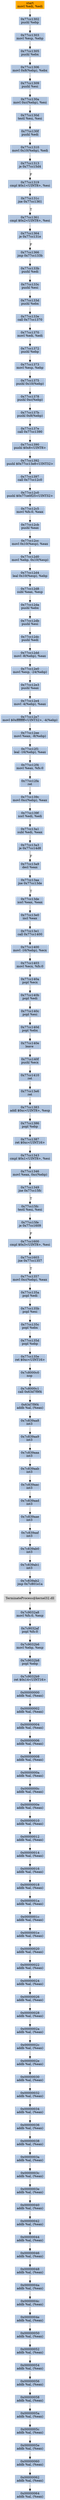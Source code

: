 digraph G {
node[shape=rectangle,style=filled,fillcolor=lightsteelblue,color=lightsteelblue]
bgcolor="transparent"
a0x77cc1300movl_edi_edi[label="start\nmovl %edi, %edi",color="lightgrey",fillcolor="orange"];
a0x77cc1302pushl_ebp[label="0x77cc1302\npushl %ebp"];
a0x77cc1303movl_esp_ebp[label="0x77cc1303\nmovl %esp, %ebp"];
a0x77cc1305pushl_ebx[label="0x77cc1305\npushl %ebx"];
a0x77cc1306movl_0x8ebp__ebx[label="0x77cc1306\nmovl 0x8(%ebp), %ebx"];
a0x77cc1309pushl_esi[label="0x77cc1309\npushl %esi"];
a0x77cc130amovl_0xcebp__esi[label="0x77cc130a\nmovl 0xc(%ebp), %esi"];
a0x77cc130dtestl_esi_esi[label="0x77cc130d\ntestl %esi, %esi"];
a0x77cc130fpushl_edi[label="0x77cc130f\npushl %edi"];
a0x77cc1310movl_0x10ebp__edi[label="0x77cc1310\nmovl 0x10(%ebp), %edi"];
a0x77cc1313je_0x77cc15d4[label="0x77cc1313\nje 0x77cc15d4"];
a0x77cc1319cmpl_0x1UINT8_esi[label="0x77cc1319\ncmpl $0x1<UINT8>, %esi"];
a0x77cc131cjne_0x77cc1361[label="0x77cc131c\njne 0x77cc1361"];
a0x77cc1361cmpl_0x2UINT8_esi[label="0x77cc1361\ncmpl $0x2<UINT8>, %esi"];
a0x77cc1364je_0x77cc131e[label="0x77cc1364\nje 0x77cc131e"];
a0x77cc1366jmp_0x77cc133b[label="0x77cc1366\njmp 0x77cc133b"];
a0x77cc133bpushl_edi[label="0x77cc133b\npushl %edi"];
a0x77cc133cpushl_esi[label="0x77cc133c\npushl %esi"];
a0x77cc133dpushl_ebx[label="0x77cc133d\npushl %ebx"];
a0x77cc133ecall_0x77cc1370[label="0x77cc133e\ncall 0x77cc1370"];
a0x77cc1370movl_edi_edi[label="0x77cc1370\nmovl %edi, %edi"];
a0x77cc1372pushl_ebp[label="0x77cc1372\npushl %ebp"];
a0x77cc1373movl_esp_ebp[label="0x77cc1373\nmovl %esp, %ebp"];
a0x77cc1375pushl_0x10ebp_[label="0x77cc1375\npushl 0x10(%ebp)"];
a0x77cc1378pushl_0xcebp_[label="0x77cc1378\npushl 0xc(%ebp)"];
a0x77cc137bpushl_0x8ebp_[label="0x77cc137b\npushl 0x8(%ebp)"];
a0x77cc137ecall_0x77cc1390[label="0x77cc137e\ncall 0x77cc1390"];
a0x77cc1390pushl_0x8UINT8[label="0x77cc1390\npushl $0x8<UINT8>"];
a0x77cc1392pushl_0x77cc13e8UINT32[label="0x77cc1392\npushl $0x77cc13e8<UINT32>"];
a0x77cc1397call_0x77cc12c0[label="0x77cc1397\ncall 0x77cc12c0"];
a0x77cc12c0pushl_0x77ce0f25UINT32[label="0x77cc12c0\npushl $0x77ce0f25<UINT32>"];
a0x77cc12c5movl_fs_0_eax[label="0x77cc12c5\nmovl %fs:0, %eax"];
a0x77cc12cbpushl_eax[label="0x77cc12cb\npushl %eax"];
a0x77cc12ccmovl_0x10esp__eax[label="0x77cc12cc\nmovl 0x10(%esp), %eax"];
a0x77cc12d0movl_ebp_0x10esp_[label="0x77cc12d0\nmovl %ebp, 0x10(%esp)"];
a0x77cc12d4leal_0x10esp__ebp[label="0x77cc12d4\nleal 0x10(%esp), %ebp"];
a0x77cc12d8subl_eax_esp[label="0x77cc12d8\nsubl %eax, %esp"];
a0x77cc12dapushl_ebx[label="0x77cc12da\npushl %ebx"];
a0x77cc12dbpushl_esi[label="0x77cc12db\npushl %esi"];
a0x77cc12dcpushl_edi[label="0x77cc12dc\npushl %edi"];
a0x77cc12ddmovl__8ebp__eax[label="0x77cc12dd\nmovl -8(%ebp), %eax"];
a0x77cc12e0movl_esp__24ebp_[label="0x77cc12e0\nmovl %esp, -24(%ebp)"];
a0x77cc12e3pushl_eax[label="0x77cc12e3\npushl %eax"];
a0x77cc12e4movl__4ebp__eax[label="0x77cc12e4\nmovl -4(%ebp), %eax"];
a0x77cc12e7movl_0xffffffffUINT32__4ebp_[label="0x77cc12e7\nmovl $0xffffffff<UINT32>, -4(%ebp)"];
a0x77cc12eemovl_eax__8ebp_[label="0x77cc12ee\nmovl %eax, -8(%ebp)"];
a0x77cc12f1leal__16ebp__eax[label="0x77cc12f1\nleal -16(%ebp), %eax"];
a0x77cc12f4movl_eax_fs_0[label="0x77cc12f4\nmovl %eax, %fs:0"];
a0x77cc12faret[label="0x77cc12fa\nret"];
a0x77cc139cmovl_0xcebp__eax[label="0x77cc139c\nmovl 0xc(%ebp), %eax"];
a0x77cc139fxorl_edi_edi[label="0x77cc139f\nxorl %edi, %edi"];
a0x77cc13a1subl_edi_eax[label="0x77cc13a1\nsubl %edi, %eax"];
a0x77cc13a3je_0x77cc14d8[label="0x77cc13a3\nje 0x77cc14d8"];
a0x77cc13a9decl_eax[label="0x77cc13a9\ndecl %eax"];
a0x77cc13aajne_0x77cc13de[label="0x77cc13aa\njne 0x77cc13de"];
a0x77cc13dexorl_eax_eax[label="0x77cc13de\nxorl %eax, %eax"];
a0x77cc13e0incl_eax[label="0x77cc13e0\nincl %eax"];
a0x77cc13e1call_0x77cc1400[label="0x77cc13e1\ncall 0x77cc1400"];
a0x77cc1400movl__16ebp__ecx[label="0x77cc1400\nmovl -16(%ebp), %ecx"];
a0x77cc1403movl_ecx_fs_0[label="0x77cc1403\nmovl %ecx, %fs:0"];
a0x77cc140apopl_ecx[label="0x77cc140a\npopl %ecx"];
a0x77cc140bpopl_edi[label="0x77cc140b\npopl %edi"];
a0x77cc140cpopl_esi[label="0x77cc140c\npopl %esi"];
a0x77cc140dpopl_ebx[label="0x77cc140d\npopl %ebx"];
a0x77cc140eleave_[label="0x77cc140e\nleave "];
a0x77cc140fpushl_ecx[label="0x77cc140f\npushl %ecx"];
a0x77cc1410ret[label="0x77cc1410\nret"];
a0x77cc13e6ret[label="0x77cc13e6\nret"];
a0x77cc1383addl_0xcUINT8_esp[label="0x77cc1383\naddl $0xc<UINT8>, %esp"];
a0x77cc1386popl_ebp[label="0x77cc1386\npopl %ebp"];
a0x77cc1387ret_0xcUINT16[label="0x77cc1387\nret $0xc<UINT16>"];
a0x77cc1343cmpl_0x1UINT8_esi[label="0x77cc1343\ncmpl $0x1<UINT8>, %esi"];
a0x77cc1346movl_eax_0xcebp_[label="0x77cc1346\nmovl %eax, 0xc(%ebp)"];
a0x77cc1349jne_0x77cc15fc[label="0x77cc1349\njne 0x77cc15fc"];
a0x77cc15fctestl_esi_esi[label="0x77cc15fc\ntestl %esi, %esi"];
a0x77cc15feje_0x77cc1609[label="0x77cc15fe\nje 0x77cc1609"];
a0x77cc1600cmpl_0x3UINT8_esi[label="0x77cc1600\ncmpl $0x3<UINT8>, %esi"];
a0x77cc1603jne_0x77cc1357[label="0x77cc1603\njne 0x77cc1357"];
a0x77cc1357movl_0xcebp__eax[label="0x77cc1357\nmovl 0xc(%ebp), %eax"];
a0x77cc135apopl_edi[label="0x77cc135a\npopl %edi"];
a0x77cc135bpopl_esi[label="0x77cc135b\npopl %esi"];
a0x77cc135cpopl_ebx[label="0x77cc135c\npopl %ebx"];
a0x77cc135dpopl_ebp[label="0x77cc135d\npopl %ebp"];
a0x77cc135eret_0xcUINT16[label="0x77cc135e\nret $0xc<UINT16>"];
a0x7c8000c0nop_[label="0x7c8000c0\nnop "];
a0x7c8000c1call_0x63d7f9f4[label="0x7c8000c1\ncall 0x63d7f9f4"];
a0x63d7f9f4addb_al_eax_[label="0x63d7f9f4\naddb %al, (%eax)"];
a0x7c839aa8int3_[label="0x7c839aa8\nint3 "];
a0x7c839aa9int3_[label="0x7c839aa9\nint3 "];
a0x7c839aaaint3_[label="0x7c839aaa\nint3 "];
a0x7c839aabint3_[label="0x7c839aab\nint3 "];
a0x7c839aacint3_[label="0x7c839aac\nint3 "];
a0x7c839aadint3_[label="0x7c839aad\nint3 "];
a0x7c839aaeint3_[label="0x7c839aae\nint3 "];
a0x7c839aafint3_[label="0x7c839aaf\nint3 "];
a0x7c839ab0int3_[label="0x7c839ab0\nint3 "];
a0x7c839ab1int3_[label="0x7c839ab1\nint3 "];
a0x7c839ab2jmp_0x7c801e1a[label="0x7c839ab2\njmp 0x7c801e1a"];
TerminateProcess_kernel32_dll[label="TerminateProcess@kernel32.dll",color="lightgrey",fillcolor="lightgrey"];
a0x7c9032a8movl_fs_0_esp[label="0x7c9032a8\nmovl %fs:0, %esp"];
a0x7c9032afpopl_fs_0[label="0x7c9032af\npopl %fs:0"];
a0x7c9032b6movl_ebp_esp[label="0x7c9032b6\nmovl %ebp, %esp"];
a0x7c9032b8popl_ebp[label="0x7c9032b8\npopl %ebp"];
a0x7c9032b9ret_0x14UINT16[label="0x7c9032b9\nret $0x14<UINT16>"];
a0x00000000addb_al_eax_[label="0x00000000\naddb %al, (%eax)"];
a0x00000002addb_al_eax_[label="0x00000002\naddb %al, (%eax)"];
a0x00000004addb_al_eax_[label="0x00000004\naddb %al, (%eax)"];
a0x00000006addb_al_eax_[label="0x00000006\naddb %al, (%eax)"];
a0x00000008addb_al_eax_[label="0x00000008\naddb %al, (%eax)"];
a0x0000000aaddb_al_eax_[label="0x0000000a\naddb %al, (%eax)"];
a0x0000000caddb_al_eax_[label="0x0000000c\naddb %al, (%eax)"];
a0x0000000eaddb_al_eax_[label="0x0000000e\naddb %al, (%eax)"];
a0x00000010addb_al_eax_[label="0x00000010\naddb %al, (%eax)"];
a0x00000012addb_al_eax_[label="0x00000012\naddb %al, (%eax)"];
a0x00000014addb_al_eax_[label="0x00000014\naddb %al, (%eax)"];
a0x00000016addb_al_eax_[label="0x00000016\naddb %al, (%eax)"];
a0x00000018addb_al_eax_[label="0x00000018\naddb %al, (%eax)"];
a0x0000001aaddb_al_eax_[label="0x0000001a\naddb %al, (%eax)"];
a0x0000001caddb_al_eax_[label="0x0000001c\naddb %al, (%eax)"];
a0x0000001eaddb_al_eax_[label="0x0000001e\naddb %al, (%eax)"];
a0x00000020addb_al_eax_[label="0x00000020\naddb %al, (%eax)"];
a0x00000022addb_al_eax_[label="0x00000022\naddb %al, (%eax)"];
a0x00000024addb_al_eax_[label="0x00000024\naddb %al, (%eax)"];
a0x00000026addb_al_eax_[label="0x00000026\naddb %al, (%eax)"];
a0x00000028addb_al_eax_[label="0x00000028\naddb %al, (%eax)"];
a0x0000002aaddb_al_eax_[label="0x0000002a\naddb %al, (%eax)"];
a0x0000002caddb_al_eax_[label="0x0000002c\naddb %al, (%eax)"];
a0x0000002eaddb_al_eax_[label="0x0000002e\naddb %al, (%eax)"];
a0x00000030addb_al_eax_[label="0x00000030\naddb %al, (%eax)"];
a0x00000032addb_al_eax_[label="0x00000032\naddb %al, (%eax)"];
a0x00000034addb_al_eax_[label="0x00000034\naddb %al, (%eax)"];
a0x00000036addb_al_eax_[label="0x00000036\naddb %al, (%eax)"];
a0x00000038addb_al_eax_[label="0x00000038\naddb %al, (%eax)"];
a0x0000003aaddb_al_eax_[label="0x0000003a\naddb %al, (%eax)"];
a0x0000003caddb_al_eax_[label="0x0000003c\naddb %al, (%eax)"];
a0x0000003eaddb_al_eax_[label="0x0000003e\naddb %al, (%eax)"];
a0x00000040addb_al_eax_[label="0x00000040\naddb %al, (%eax)"];
a0x00000042addb_al_eax_[label="0x00000042\naddb %al, (%eax)"];
a0x00000044addb_al_eax_[label="0x00000044\naddb %al, (%eax)"];
a0x00000046addb_al_eax_[label="0x00000046\naddb %al, (%eax)"];
a0x00000048addb_al_eax_[label="0x00000048\naddb %al, (%eax)"];
a0x0000004aaddb_al_eax_[label="0x0000004a\naddb %al, (%eax)"];
a0x0000004caddb_al_eax_[label="0x0000004c\naddb %al, (%eax)"];
a0x0000004eaddb_al_eax_[label="0x0000004e\naddb %al, (%eax)"];
a0x00000050addb_al_eax_[label="0x00000050\naddb %al, (%eax)"];
a0x00000052addb_al_eax_[label="0x00000052\naddb %al, (%eax)"];
a0x00000054addb_al_eax_[label="0x00000054\naddb %al, (%eax)"];
a0x00000056addb_al_eax_[label="0x00000056\naddb %al, (%eax)"];
a0x00000058addb_al_eax_[label="0x00000058\naddb %al, (%eax)"];
a0x0000005aaddb_al_eax_[label="0x0000005a\naddb %al, (%eax)"];
a0x0000005caddb_al_eax_[label="0x0000005c\naddb %al, (%eax)"];
a0x0000005eaddb_al_eax_[label="0x0000005e\naddb %al, (%eax)"];
a0x00000060addb_al_eax_[label="0x00000060\naddb %al, (%eax)"];
a0x00000062addb_al_eax_[label="0x00000062\naddb %al, (%eax)"];
a0x00000064addb_al_eax_[label="0x00000064\naddb %al, (%eax)"];
a0x77cc1300movl_edi_edi -> a0x77cc1302pushl_ebp [color="#000000"];
a0x77cc1302pushl_ebp -> a0x77cc1303movl_esp_ebp [color="#000000"];
a0x77cc1303movl_esp_ebp -> a0x77cc1305pushl_ebx [color="#000000"];
a0x77cc1305pushl_ebx -> a0x77cc1306movl_0x8ebp__ebx [color="#000000"];
a0x77cc1306movl_0x8ebp__ebx -> a0x77cc1309pushl_esi [color="#000000"];
a0x77cc1309pushl_esi -> a0x77cc130amovl_0xcebp__esi [color="#000000"];
a0x77cc130amovl_0xcebp__esi -> a0x77cc130dtestl_esi_esi [color="#000000"];
a0x77cc130dtestl_esi_esi -> a0x77cc130fpushl_edi [color="#000000"];
a0x77cc130fpushl_edi -> a0x77cc1310movl_0x10ebp__edi [color="#000000"];
a0x77cc1310movl_0x10ebp__edi -> a0x77cc1313je_0x77cc15d4 [color="#000000"];
a0x77cc1313je_0x77cc15d4 -> a0x77cc1319cmpl_0x1UINT8_esi [color="#000000",label="F"];
a0x77cc1319cmpl_0x1UINT8_esi -> a0x77cc131cjne_0x77cc1361 [color="#000000"];
a0x77cc131cjne_0x77cc1361 -> a0x77cc1361cmpl_0x2UINT8_esi [color="#000000",label="T"];
a0x77cc1361cmpl_0x2UINT8_esi -> a0x77cc1364je_0x77cc131e [color="#000000"];
a0x77cc1364je_0x77cc131e -> a0x77cc1366jmp_0x77cc133b [color="#000000",label="F"];
a0x77cc1366jmp_0x77cc133b -> a0x77cc133bpushl_edi [color="#000000"];
a0x77cc133bpushl_edi -> a0x77cc133cpushl_esi [color="#000000"];
a0x77cc133cpushl_esi -> a0x77cc133dpushl_ebx [color="#000000"];
a0x77cc133dpushl_ebx -> a0x77cc133ecall_0x77cc1370 [color="#000000"];
a0x77cc133ecall_0x77cc1370 -> a0x77cc1370movl_edi_edi [color="#000000"];
a0x77cc1370movl_edi_edi -> a0x77cc1372pushl_ebp [color="#000000"];
a0x77cc1372pushl_ebp -> a0x77cc1373movl_esp_ebp [color="#000000"];
a0x77cc1373movl_esp_ebp -> a0x77cc1375pushl_0x10ebp_ [color="#000000"];
a0x77cc1375pushl_0x10ebp_ -> a0x77cc1378pushl_0xcebp_ [color="#000000"];
a0x77cc1378pushl_0xcebp_ -> a0x77cc137bpushl_0x8ebp_ [color="#000000"];
a0x77cc137bpushl_0x8ebp_ -> a0x77cc137ecall_0x77cc1390 [color="#000000"];
a0x77cc137ecall_0x77cc1390 -> a0x77cc1390pushl_0x8UINT8 [color="#000000"];
a0x77cc1390pushl_0x8UINT8 -> a0x77cc1392pushl_0x77cc13e8UINT32 [color="#000000"];
a0x77cc1392pushl_0x77cc13e8UINT32 -> a0x77cc1397call_0x77cc12c0 [color="#000000"];
a0x77cc1397call_0x77cc12c0 -> a0x77cc12c0pushl_0x77ce0f25UINT32 [color="#000000"];
a0x77cc12c0pushl_0x77ce0f25UINT32 -> a0x77cc12c5movl_fs_0_eax [color="#000000"];
a0x77cc12c5movl_fs_0_eax -> a0x77cc12cbpushl_eax [color="#000000"];
a0x77cc12cbpushl_eax -> a0x77cc12ccmovl_0x10esp__eax [color="#000000"];
a0x77cc12ccmovl_0x10esp__eax -> a0x77cc12d0movl_ebp_0x10esp_ [color="#000000"];
a0x77cc12d0movl_ebp_0x10esp_ -> a0x77cc12d4leal_0x10esp__ebp [color="#000000"];
a0x77cc12d4leal_0x10esp__ebp -> a0x77cc12d8subl_eax_esp [color="#000000"];
a0x77cc12d8subl_eax_esp -> a0x77cc12dapushl_ebx [color="#000000"];
a0x77cc12dapushl_ebx -> a0x77cc12dbpushl_esi [color="#000000"];
a0x77cc12dbpushl_esi -> a0x77cc12dcpushl_edi [color="#000000"];
a0x77cc12dcpushl_edi -> a0x77cc12ddmovl__8ebp__eax [color="#000000"];
a0x77cc12ddmovl__8ebp__eax -> a0x77cc12e0movl_esp__24ebp_ [color="#000000"];
a0x77cc12e0movl_esp__24ebp_ -> a0x77cc12e3pushl_eax [color="#000000"];
a0x77cc12e3pushl_eax -> a0x77cc12e4movl__4ebp__eax [color="#000000"];
a0x77cc12e4movl__4ebp__eax -> a0x77cc12e7movl_0xffffffffUINT32__4ebp_ [color="#000000"];
a0x77cc12e7movl_0xffffffffUINT32__4ebp_ -> a0x77cc12eemovl_eax__8ebp_ [color="#000000"];
a0x77cc12eemovl_eax__8ebp_ -> a0x77cc12f1leal__16ebp__eax [color="#000000"];
a0x77cc12f1leal__16ebp__eax -> a0x77cc12f4movl_eax_fs_0 [color="#000000"];
a0x77cc12f4movl_eax_fs_0 -> a0x77cc12faret [color="#000000"];
a0x77cc12faret -> a0x77cc139cmovl_0xcebp__eax [color="#000000"];
a0x77cc139cmovl_0xcebp__eax -> a0x77cc139fxorl_edi_edi [color="#000000"];
a0x77cc139fxorl_edi_edi -> a0x77cc13a1subl_edi_eax [color="#000000"];
a0x77cc13a1subl_edi_eax -> a0x77cc13a3je_0x77cc14d8 [color="#000000"];
a0x77cc13a3je_0x77cc14d8 -> a0x77cc13a9decl_eax [color="#000000",label="F"];
a0x77cc13a9decl_eax -> a0x77cc13aajne_0x77cc13de [color="#000000"];
a0x77cc13aajne_0x77cc13de -> a0x77cc13dexorl_eax_eax [color="#000000",label="T"];
a0x77cc13dexorl_eax_eax -> a0x77cc13e0incl_eax [color="#000000"];
a0x77cc13e0incl_eax -> a0x77cc13e1call_0x77cc1400 [color="#000000"];
a0x77cc13e1call_0x77cc1400 -> a0x77cc1400movl__16ebp__ecx [color="#000000"];
a0x77cc1400movl__16ebp__ecx -> a0x77cc1403movl_ecx_fs_0 [color="#000000"];
a0x77cc1403movl_ecx_fs_0 -> a0x77cc140apopl_ecx [color="#000000"];
a0x77cc140apopl_ecx -> a0x77cc140bpopl_edi [color="#000000"];
a0x77cc140bpopl_edi -> a0x77cc140cpopl_esi [color="#000000"];
a0x77cc140cpopl_esi -> a0x77cc140dpopl_ebx [color="#000000"];
a0x77cc140dpopl_ebx -> a0x77cc140eleave_ [color="#000000"];
a0x77cc140eleave_ -> a0x77cc140fpushl_ecx [color="#000000"];
a0x77cc140fpushl_ecx -> a0x77cc1410ret [color="#000000"];
a0x77cc1410ret -> a0x77cc13e6ret [color="#000000"];
a0x77cc13e6ret -> a0x77cc1383addl_0xcUINT8_esp [color="#000000"];
a0x77cc1383addl_0xcUINT8_esp -> a0x77cc1386popl_ebp [color="#000000"];
a0x77cc1386popl_ebp -> a0x77cc1387ret_0xcUINT16 [color="#000000"];
a0x77cc1387ret_0xcUINT16 -> a0x77cc1343cmpl_0x1UINT8_esi [color="#000000"];
a0x77cc1343cmpl_0x1UINT8_esi -> a0x77cc1346movl_eax_0xcebp_ [color="#000000"];
a0x77cc1346movl_eax_0xcebp_ -> a0x77cc1349jne_0x77cc15fc [color="#000000"];
a0x77cc1349jne_0x77cc15fc -> a0x77cc15fctestl_esi_esi [color="#000000",label="T"];
a0x77cc15fctestl_esi_esi -> a0x77cc15feje_0x77cc1609 [color="#000000"];
a0x77cc15feje_0x77cc1609 -> a0x77cc1600cmpl_0x3UINT8_esi [color="#000000",label="F"];
a0x77cc1600cmpl_0x3UINT8_esi -> a0x77cc1603jne_0x77cc1357 [color="#000000"];
a0x77cc1603jne_0x77cc1357 -> a0x77cc1357movl_0xcebp__eax [color="#000000",label="T"];
a0x77cc1357movl_0xcebp__eax -> a0x77cc135apopl_edi [color="#000000"];
a0x77cc135apopl_edi -> a0x77cc135bpopl_esi [color="#000000"];
a0x77cc135bpopl_esi -> a0x77cc135cpopl_ebx [color="#000000"];
a0x77cc135cpopl_ebx -> a0x77cc135dpopl_ebp [color="#000000"];
a0x77cc135dpopl_ebp -> a0x77cc135eret_0xcUINT16 [color="#000000"];
a0x77cc135eret_0xcUINT16 -> a0x7c8000c0nop_ [color="#000000"];
a0x7c8000c0nop_ -> a0x7c8000c1call_0x63d7f9f4 [color="#000000"];
a0x7c8000c1call_0x63d7f9f4 -> a0x63d7f9f4addb_al_eax_ [color="#000000"];
a0x63d7f9f4addb_al_eax_ -> a0x7c839aa8int3_ [color="#000000"];
a0x7c839aa8int3_ -> a0x7c839aa9int3_ [color="#000000"];
a0x7c839aa9int3_ -> a0x7c839aaaint3_ [color="#000000"];
a0x7c839aaaint3_ -> a0x7c839aabint3_ [color="#000000"];
a0x7c839aabint3_ -> a0x7c839aacint3_ [color="#000000"];
a0x7c839aacint3_ -> a0x7c839aadint3_ [color="#000000"];
a0x7c839aadint3_ -> a0x7c839aaeint3_ [color="#000000"];
a0x7c839aaeint3_ -> a0x7c839aafint3_ [color="#000000"];
a0x7c839aafint3_ -> a0x7c839ab0int3_ [color="#000000"];
a0x7c839ab0int3_ -> a0x7c839ab1int3_ [color="#000000"];
a0x7c839ab1int3_ -> a0x7c839ab2jmp_0x7c801e1a [color="#000000"];
a0x7c839ab2jmp_0x7c801e1a -> TerminateProcess_kernel32_dll [color="#000000"];
TerminateProcess_kernel32_dll -> a0x7c9032a8movl_fs_0_esp [color="#000000"];
a0x7c9032a8movl_fs_0_esp -> a0x7c9032afpopl_fs_0 [color="#000000"];
a0x7c9032afpopl_fs_0 -> a0x7c9032b6movl_ebp_esp [color="#000000"];
a0x7c9032b6movl_ebp_esp -> a0x7c9032b8popl_ebp [color="#000000"];
a0x7c9032b8popl_ebp -> a0x7c9032b9ret_0x14UINT16 [color="#000000"];
a0x7c9032b9ret_0x14UINT16 -> a0x00000000addb_al_eax_ [color="#000000"];
a0x00000000addb_al_eax_ -> a0x00000002addb_al_eax_ [color="#000000"];
a0x00000002addb_al_eax_ -> a0x00000004addb_al_eax_ [color="#000000"];
a0x00000004addb_al_eax_ -> a0x00000006addb_al_eax_ [color="#000000"];
a0x00000006addb_al_eax_ -> a0x00000008addb_al_eax_ [color="#000000"];
a0x00000008addb_al_eax_ -> a0x0000000aaddb_al_eax_ [color="#000000"];
a0x0000000aaddb_al_eax_ -> a0x0000000caddb_al_eax_ [color="#000000"];
a0x0000000caddb_al_eax_ -> a0x0000000eaddb_al_eax_ [color="#000000"];
a0x0000000eaddb_al_eax_ -> a0x00000010addb_al_eax_ [color="#000000"];
a0x00000010addb_al_eax_ -> a0x00000012addb_al_eax_ [color="#000000"];
a0x00000012addb_al_eax_ -> a0x00000014addb_al_eax_ [color="#000000"];
a0x00000014addb_al_eax_ -> a0x00000016addb_al_eax_ [color="#000000"];
a0x00000016addb_al_eax_ -> a0x00000018addb_al_eax_ [color="#000000"];
a0x00000018addb_al_eax_ -> a0x0000001aaddb_al_eax_ [color="#000000"];
a0x0000001aaddb_al_eax_ -> a0x0000001caddb_al_eax_ [color="#000000"];
a0x0000001caddb_al_eax_ -> a0x0000001eaddb_al_eax_ [color="#000000"];
a0x0000001eaddb_al_eax_ -> a0x00000020addb_al_eax_ [color="#000000"];
a0x00000020addb_al_eax_ -> a0x00000022addb_al_eax_ [color="#000000"];
a0x00000022addb_al_eax_ -> a0x00000024addb_al_eax_ [color="#000000"];
a0x00000024addb_al_eax_ -> a0x00000026addb_al_eax_ [color="#000000"];
a0x00000026addb_al_eax_ -> a0x00000028addb_al_eax_ [color="#000000"];
a0x00000028addb_al_eax_ -> a0x0000002aaddb_al_eax_ [color="#000000"];
a0x0000002aaddb_al_eax_ -> a0x0000002caddb_al_eax_ [color="#000000"];
a0x0000002caddb_al_eax_ -> a0x0000002eaddb_al_eax_ [color="#000000"];
a0x0000002eaddb_al_eax_ -> a0x00000030addb_al_eax_ [color="#000000"];
a0x00000030addb_al_eax_ -> a0x00000032addb_al_eax_ [color="#000000"];
a0x00000032addb_al_eax_ -> a0x00000034addb_al_eax_ [color="#000000"];
a0x00000034addb_al_eax_ -> a0x00000036addb_al_eax_ [color="#000000"];
a0x00000036addb_al_eax_ -> a0x00000038addb_al_eax_ [color="#000000"];
a0x00000038addb_al_eax_ -> a0x0000003aaddb_al_eax_ [color="#000000"];
a0x0000003aaddb_al_eax_ -> a0x0000003caddb_al_eax_ [color="#000000"];
a0x0000003caddb_al_eax_ -> a0x0000003eaddb_al_eax_ [color="#000000"];
a0x0000003eaddb_al_eax_ -> a0x00000040addb_al_eax_ [color="#000000"];
a0x00000040addb_al_eax_ -> a0x00000042addb_al_eax_ [color="#000000"];
a0x00000042addb_al_eax_ -> a0x00000044addb_al_eax_ [color="#000000"];
a0x00000044addb_al_eax_ -> a0x00000046addb_al_eax_ [color="#000000"];
a0x00000046addb_al_eax_ -> a0x00000048addb_al_eax_ [color="#000000"];
a0x00000048addb_al_eax_ -> a0x0000004aaddb_al_eax_ [color="#000000"];
a0x0000004aaddb_al_eax_ -> a0x0000004caddb_al_eax_ [color="#000000"];
a0x0000004caddb_al_eax_ -> a0x0000004eaddb_al_eax_ [color="#000000"];
a0x0000004eaddb_al_eax_ -> a0x00000050addb_al_eax_ [color="#000000"];
a0x00000050addb_al_eax_ -> a0x00000052addb_al_eax_ [color="#000000"];
a0x00000052addb_al_eax_ -> a0x00000054addb_al_eax_ [color="#000000"];
a0x00000054addb_al_eax_ -> a0x00000056addb_al_eax_ [color="#000000"];
a0x00000056addb_al_eax_ -> a0x00000058addb_al_eax_ [color="#000000"];
a0x00000058addb_al_eax_ -> a0x0000005aaddb_al_eax_ [color="#000000"];
a0x0000005aaddb_al_eax_ -> a0x0000005caddb_al_eax_ [color="#000000"];
a0x0000005caddb_al_eax_ -> a0x0000005eaddb_al_eax_ [color="#000000"];
a0x0000005eaddb_al_eax_ -> a0x00000060addb_al_eax_ [color="#000000"];
a0x00000060addb_al_eax_ -> a0x00000062addb_al_eax_ [color="#000000"];
a0x00000062addb_al_eax_ -> a0x00000064addb_al_eax_ [color="#000000"];
}
